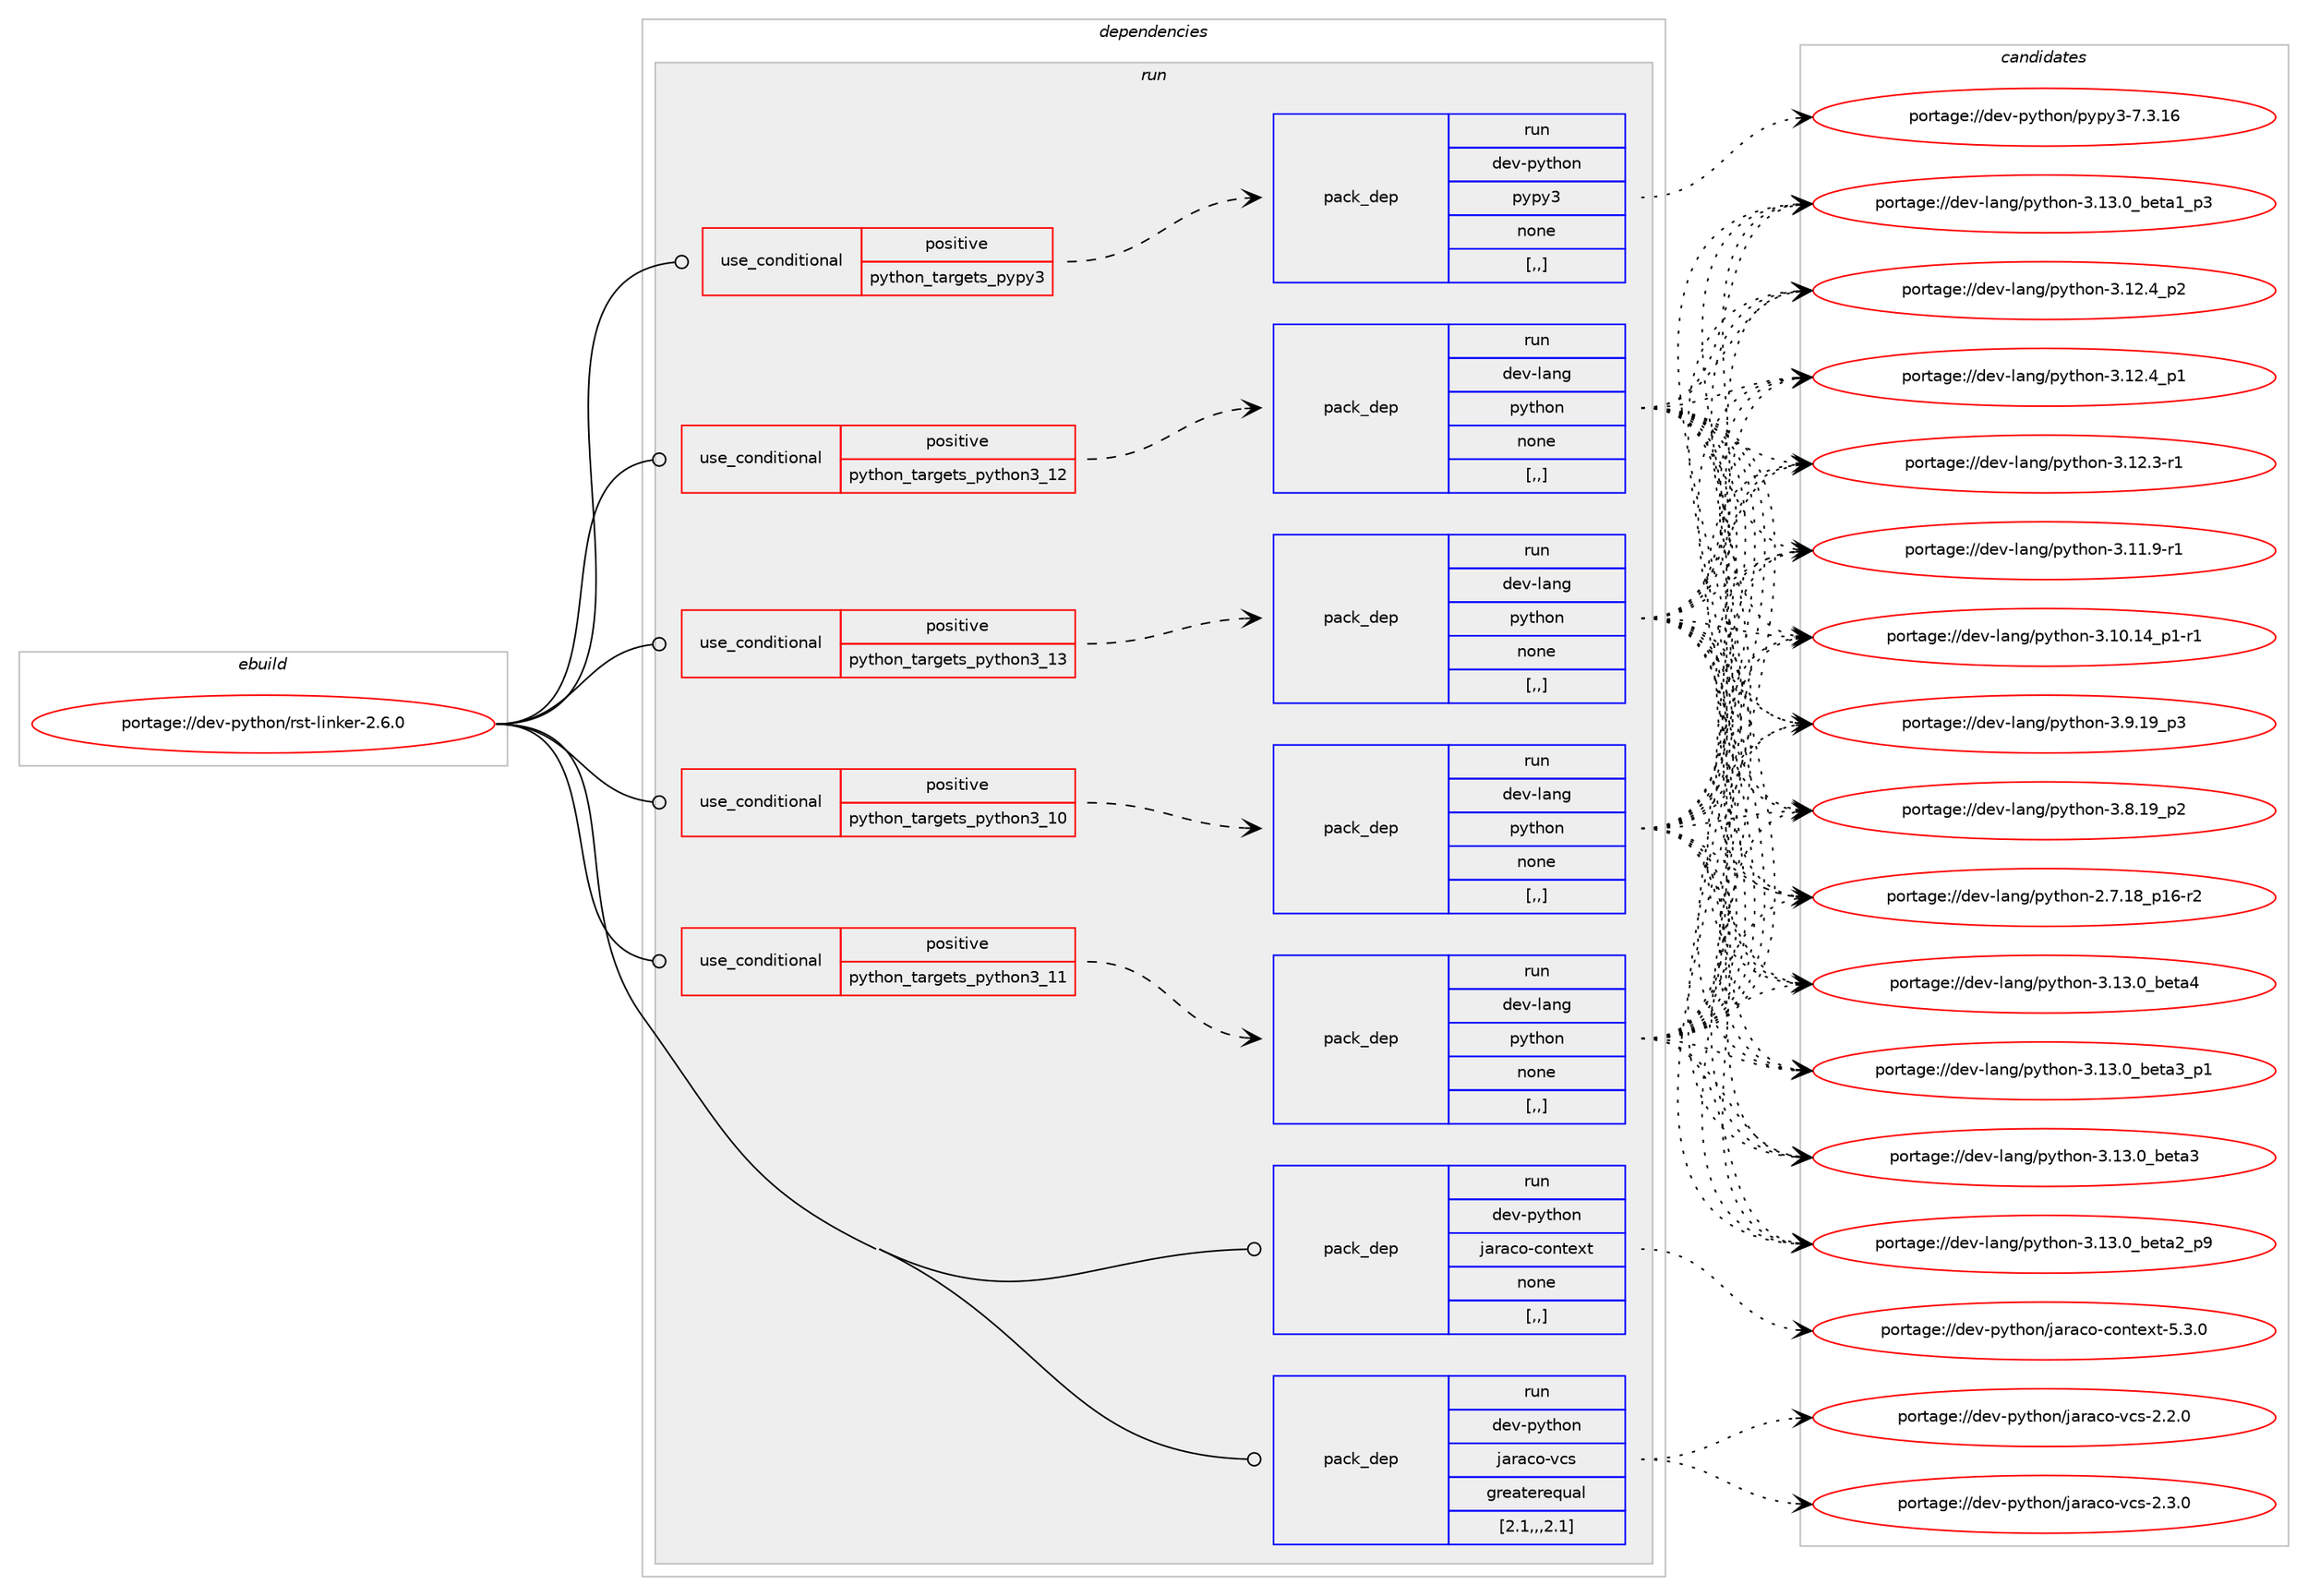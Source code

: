 digraph prolog {

# *************
# Graph options
# *************

newrank=true;
concentrate=true;
compound=true;
graph [rankdir=LR,fontname=Helvetica,fontsize=10,ranksep=1.5];#, ranksep=2.5, nodesep=0.2];
edge  [arrowhead=vee];
node  [fontname=Helvetica,fontsize=10];

# **********
# The ebuild
# **********

subgraph cluster_leftcol {
color=gray;
label=<<i>ebuild</i>>;
id [label="portage://dev-python/rst-linker-2.6.0", color=red, width=4, href="../dev-python/rst-linker-2.6.0.svg"];
}

# ****************
# The dependencies
# ****************

subgraph cluster_midcol {
color=gray;
label=<<i>dependencies</i>>;
subgraph cluster_compile {
fillcolor="#eeeeee";
style=filled;
label=<<i>compile</i>>;
}
subgraph cluster_compileandrun {
fillcolor="#eeeeee";
style=filled;
label=<<i>compile and run</i>>;
}
subgraph cluster_run {
fillcolor="#eeeeee";
style=filled;
label=<<i>run</i>>;
subgraph cond39244 {
dependency162591 [label=<<TABLE BORDER="0" CELLBORDER="1" CELLSPACING="0" CELLPADDING="4"><TR><TD ROWSPAN="3" CELLPADDING="10">use_conditional</TD></TR><TR><TD>positive</TD></TR><TR><TD>python_targets_pypy3</TD></TR></TABLE>>, shape=none, color=red];
subgraph pack122074 {
dependency162592 [label=<<TABLE BORDER="0" CELLBORDER="1" CELLSPACING="0" CELLPADDING="4" WIDTH="220"><TR><TD ROWSPAN="6" CELLPADDING="30">pack_dep</TD></TR><TR><TD WIDTH="110">run</TD></TR><TR><TD>dev-python</TD></TR><TR><TD>pypy3</TD></TR><TR><TD>none</TD></TR><TR><TD>[,,]</TD></TR></TABLE>>, shape=none, color=blue];
}
dependency162591:e -> dependency162592:w [weight=20,style="dashed",arrowhead="vee"];
}
id:e -> dependency162591:w [weight=20,style="solid",arrowhead="odot"];
subgraph cond39245 {
dependency162593 [label=<<TABLE BORDER="0" CELLBORDER="1" CELLSPACING="0" CELLPADDING="4"><TR><TD ROWSPAN="3" CELLPADDING="10">use_conditional</TD></TR><TR><TD>positive</TD></TR><TR><TD>python_targets_python3_10</TD></TR></TABLE>>, shape=none, color=red];
subgraph pack122075 {
dependency162594 [label=<<TABLE BORDER="0" CELLBORDER="1" CELLSPACING="0" CELLPADDING="4" WIDTH="220"><TR><TD ROWSPAN="6" CELLPADDING="30">pack_dep</TD></TR><TR><TD WIDTH="110">run</TD></TR><TR><TD>dev-lang</TD></TR><TR><TD>python</TD></TR><TR><TD>none</TD></TR><TR><TD>[,,]</TD></TR></TABLE>>, shape=none, color=blue];
}
dependency162593:e -> dependency162594:w [weight=20,style="dashed",arrowhead="vee"];
}
id:e -> dependency162593:w [weight=20,style="solid",arrowhead="odot"];
subgraph cond39246 {
dependency162595 [label=<<TABLE BORDER="0" CELLBORDER="1" CELLSPACING="0" CELLPADDING="4"><TR><TD ROWSPAN="3" CELLPADDING="10">use_conditional</TD></TR><TR><TD>positive</TD></TR><TR><TD>python_targets_python3_11</TD></TR></TABLE>>, shape=none, color=red];
subgraph pack122076 {
dependency162596 [label=<<TABLE BORDER="0" CELLBORDER="1" CELLSPACING="0" CELLPADDING="4" WIDTH="220"><TR><TD ROWSPAN="6" CELLPADDING="30">pack_dep</TD></TR><TR><TD WIDTH="110">run</TD></TR><TR><TD>dev-lang</TD></TR><TR><TD>python</TD></TR><TR><TD>none</TD></TR><TR><TD>[,,]</TD></TR></TABLE>>, shape=none, color=blue];
}
dependency162595:e -> dependency162596:w [weight=20,style="dashed",arrowhead="vee"];
}
id:e -> dependency162595:w [weight=20,style="solid",arrowhead="odot"];
subgraph cond39247 {
dependency162597 [label=<<TABLE BORDER="0" CELLBORDER="1" CELLSPACING="0" CELLPADDING="4"><TR><TD ROWSPAN="3" CELLPADDING="10">use_conditional</TD></TR><TR><TD>positive</TD></TR><TR><TD>python_targets_python3_12</TD></TR></TABLE>>, shape=none, color=red];
subgraph pack122077 {
dependency162598 [label=<<TABLE BORDER="0" CELLBORDER="1" CELLSPACING="0" CELLPADDING="4" WIDTH="220"><TR><TD ROWSPAN="6" CELLPADDING="30">pack_dep</TD></TR><TR><TD WIDTH="110">run</TD></TR><TR><TD>dev-lang</TD></TR><TR><TD>python</TD></TR><TR><TD>none</TD></TR><TR><TD>[,,]</TD></TR></TABLE>>, shape=none, color=blue];
}
dependency162597:e -> dependency162598:w [weight=20,style="dashed",arrowhead="vee"];
}
id:e -> dependency162597:w [weight=20,style="solid",arrowhead="odot"];
subgraph cond39248 {
dependency162599 [label=<<TABLE BORDER="0" CELLBORDER="1" CELLSPACING="0" CELLPADDING="4"><TR><TD ROWSPAN="3" CELLPADDING="10">use_conditional</TD></TR><TR><TD>positive</TD></TR><TR><TD>python_targets_python3_13</TD></TR></TABLE>>, shape=none, color=red];
subgraph pack122078 {
dependency162600 [label=<<TABLE BORDER="0" CELLBORDER="1" CELLSPACING="0" CELLPADDING="4" WIDTH="220"><TR><TD ROWSPAN="6" CELLPADDING="30">pack_dep</TD></TR><TR><TD WIDTH="110">run</TD></TR><TR><TD>dev-lang</TD></TR><TR><TD>python</TD></TR><TR><TD>none</TD></TR><TR><TD>[,,]</TD></TR></TABLE>>, shape=none, color=blue];
}
dependency162599:e -> dependency162600:w [weight=20,style="dashed",arrowhead="vee"];
}
id:e -> dependency162599:w [weight=20,style="solid",arrowhead="odot"];
subgraph pack122079 {
dependency162601 [label=<<TABLE BORDER="0" CELLBORDER="1" CELLSPACING="0" CELLPADDING="4" WIDTH="220"><TR><TD ROWSPAN="6" CELLPADDING="30">pack_dep</TD></TR><TR><TD WIDTH="110">run</TD></TR><TR><TD>dev-python</TD></TR><TR><TD>jaraco-context</TD></TR><TR><TD>none</TD></TR><TR><TD>[,,]</TD></TR></TABLE>>, shape=none, color=blue];
}
id:e -> dependency162601:w [weight=20,style="solid",arrowhead="odot"];
subgraph pack122080 {
dependency162602 [label=<<TABLE BORDER="0" CELLBORDER="1" CELLSPACING="0" CELLPADDING="4" WIDTH="220"><TR><TD ROWSPAN="6" CELLPADDING="30">pack_dep</TD></TR><TR><TD WIDTH="110">run</TD></TR><TR><TD>dev-python</TD></TR><TR><TD>jaraco-vcs</TD></TR><TR><TD>greaterequal</TD></TR><TR><TD>[2.1,,,2.1]</TD></TR></TABLE>>, shape=none, color=blue];
}
id:e -> dependency162602:w [weight=20,style="solid",arrowhead="odot"];
}
}

# **************
# The candidates
# **************

subgraph cluster_choices {
rank=same;
color=gray;
label=<<i>candidates</i>>;

subgraph choice122074 {
color=black;
nodesep=1;
choice10010111845112121116104111110471121211121215145554651464954 [label="portage://dev-python/pypy3-7.3.16", color=red, width=4,href="../dev-python/pypy3-7.3.16.svg"];
dependency162592:e -> choice10010111845112121116104111110471121211121215145554651464954:w [style=dotted,weight="100"];
}
subgraph choice122075 {
color=black;
nodesep=1;
choice1001011184510897110103471121211161041111104551464951464895981011169752 [label="portage://dev-lang/python-3.13.0_beta4", color=red, width=4,href="../dev-lang/python-3.13.0_beta4.svg"];
choice10010111845108971101034711212111610411111045514649514648959810111697519511249 [label="portage://dev-lang/python-3.13.0_beta3_p1", color=red, width=4,href="../dev-lang/python-3.13.0_beta3_p1.svg"];
choice1001011184510897110103471121211161041111104551464951464895981011169751 [label="portage://dev-lang/python-3.13.0_beta3", color=red, width=4,href="../dev-lang/python-3.13.0_beta3.svg"];
choice10010111845108971101034711212111610411111045514649514648959810111697509511257 [label="portage://dev-lang/python-3.13.0_beta2_p9", color=red, width=4,href="../dev-lang/python-3.13.0_beta2_p9.svg"];
choice10010111845108971101034711212111610411111045514649514648959810111697499511251 [label="portage://dev-lang/python-3.13.0_beta1_p3", color=red, width=4,href="../dev-lang/python-3.13.0_beta1_p3.svg"];
choice100101118451089711010347112121116104111110455146495046529511250 [label="portage://dev-lang/python-3.12.4_p2", color=red, width=4,href="../dev-lang/python-3.12.4_p2.svg"];
choice100101118451089711010347112121116104111110455146495046529511249 [label="portage://dev-lang/python-3.12.4_p1", color=red, width=4,href="../dev-lang/python-3.12.4_p1.svg"];
choice100101118451089711010347112121116104111110455146495046514511449 [label="portage://dev-lang/python-3.12.3-r1", color=red, width=4,href="../dev-lang/python-3.12.3-r1.svg"];
choice100101118451089711010347112121116104111110455146494946574511449 [label="portage://dev-lang/python-3.11.9-r1", color=red, width=4,href="../dev-lang/python-3.11.9-r1.svg"];
choice100101118451089711010347112121116104111110455146494846495295112494511449 [label="portage://dev-lang/python-3.10.14_p1-r1", color=red, width=4,href="../dev-lang/python-3.10.14_p1-r1.svg"];
choice100101118451089711010347112121116104111110455146574649579511251 [label="portage://dev-lang/python-3.9.19_p3", color=red, width=4,href="../dev-lang/python-3.9.19_p3.svg"];
choice100101118451089711010347112121116104111110455146564649579511250 [label="portage://dev-lang/python-3.8.19_p2", color=red, width=4,href="../dev-lang/python-3.8.19_p2.svg"];
choice100101118451089711010347112121116104111110455046554649569511249544511450 [label="portage://dev-lang/python-2.7.18_p16-r2", color=red, width=4,href="../dev-lang/python-2.7.18_p16-r2.svg"];
dependency162594:e -> choice1001011184510897110103471121211161041111104551464951464895981011169752:w [style=dotted,weight="100"];
dependency162594:e -> choice10010111845108971101034711212111610411111045514649514648959810111697519511249:w [style=dotted,weight="100"];
dependency162594:e -> choice1001011184510897110103471121211161041111104551464951464895981011169751:w [style=dotted,weight="100"];
dependency162594:e -> choice10010111845108971101034711212111610411111045514649514648959810111697509511257:w [style=dotted,weight="100"];
dependency162594:e -> choice10010111845108971101034711212111610411111045514649514648959810111697499511251:w [style=dotted,weight="100"];
dependency162594:e -> choice100101118451089711010347112121116104111110455146495046529511250:w [style=dotted,weight="100"];
dependency162594:e -> choice100101118451089711010347112121116104111110455146495046529511249:w [style=dotted,weight="100"];
dependency162594:e -> choice100101118451089711010347112121116104111110455146495046514511449:w [style=dotted,weight="100"];
dependency162594:e -> choice100101118451089711010347112121116104111110455146494946574511449:w [style=dotted,weight="100"];
dependency162594:e -> choice100101118451089711010347112121116104111110455146494846495295112494511449:w [style=dotted,weight="100"];
dependency162594:e -> choice100101118451089711010347112121116104111110455146574649579511251:w [style=dotted,weight="100"];
dependency162594:e -> choice100101118451089711010347112121116104111110455146564649579511250:w [style=dotted,weight="100"];
dependency162594:e -> choice100101118451089711010347112121116104111110455046554649569511249544511450:w [style=dotted,weight="100"];
}
subgraph choice122076 {
color=black;
nodesep=1;
choice1001011184510897110103471121211161041111104551464951464895981011169752 [label="portage://dev-lang/python-3.13.0_beta4", color=red, width=4,href="../dev-lang/python-3.13.0_beta4.svg"];
choice10010111845108971101034711212111610411111045514649514648959810111697519511249 [label="portage://dev-lang/python-3.13.0_beta3_p1", color=red, width=4,href="../dev-lang/python-3.13.0_beta3_p1.svg"];
choice1001011184510897110103471121211161041111104551464951464895981011169751 [label="portage://dev-lang/python-3.13.0_beta3", color=red, width=4,href="../dev-lang/python-3.13.0_beta3.svg"];
choice10010111845108971101034711212111610411111045514649514648959810111697509511257 [label="portage://dev-lang/python-3.13.0_beta2_p9", color=red, width=4,href="../dev-lang/python-3.13.0_beta2_p9.svg"];
choice10010111845108971101034711212111610411111045514649514648959810111697499511251 [label="portage://dev-lang/python-3.13.0_beta1_p3", color=red, width=4,href="../dev-lang/python-3.13.0_beta1_p3.svg"];
choice100101118451089711010347112121116104111110455146495046529511250 [label="portage://dev-lang/python-3.12.4_p2", color=red, width=4,href="../dev-lang/python-3.12.4_p2.svg"];
choice100101118451089711010347112121116104111110455146495046529511249 [label="portage://dev-lang/python-3.12.4_p1", color=red, width=4,href="../dev-lang/python-3.12.4_p1.svg"];
choice100101118451089711010347112121116104111110455146495046514511449 [label="portage://dev-lang/python-3.12.3-r1", color=red, width=4,href="../dev-lang/python-3.12.3-r1.svg"];
choice100101118451089711010347112121116104111110455146494946574511449 [label="portage://dev-lang/python-3.11.9-r1", color=red, width=4,href="../dev-lang/python-3.11.9-r1.svg"];
choice100101118451089711010347112121116104111110455146494846495295112494511449 [label="portage://dev-lang/python-3.10.14_p1-r1", color=red, width=4,href="../dev-lang/python-3.10.14_p1-r1.svg"];
choice100101118451089711010347112121116104111110455146574649579511251 [label="portage://dev-lang/python-3.9.19_p3", color=red, width=4,href="../dev-lang/python-3.9.19_p3.svg"];
choice100101118451089711010347112121116104111110455146564649579511250 [label="portage://dev-lang/python-3.8.19_p2", color=red, width=4,href="../dev-lang/python-3.8.19_p2.svg"];
choice100101118451089711010347112121116104111110455046554649569511249544511450 [label="portage://dev-lang/python-2.7.18_p16-r2", color=red, width=4,href="../dev-lang/python-2.7.18_p16-r2.svg"];
dependency162596:e -> choice1001011184510897110103471121211161041111104551464951464895981011169752:w [style=dotted,weight="100"];
dependency162596:e -> choice10010111845108971101034711212111610411111045514649514648959810111697519511249:w [style=dotted,weight="100"];
dependency162596:e -> choice1001011184510897110103471121211161041111104551464951464895981011169751:w [style=dotted,weight="100"];
dependency162596:e -> choice10010111845108971101034711212111610411111045514649514648959810111697509511257:w [style=dotted,weight="100"];
dependency162596:e -> choice10010111845108971101034711212111610411111045514649514648959810111697499511251:w [style=dotted,weight="100"];
dependency162596:e -> choice100101118451089711010347112121116104111110455146495046529511250:w [style=dotted,weight="100"];
dependency162596:e -> choice100101118451089711010347112121116104111110455146495046529511249:w [style=dotted,weight="100"];
dependency162596:e -> choice100101118451089711010347112121116104111110455146495046514511449:w [style=dotted,weight="100"];
dependency162596:e -> choice100101118451089711010347112121116104111110455146494946574511449:w [style=dotted,weight="100"];
dependency162596:e -> choice100101118451089711010347112121116104111110455146494846495295112494511449:w [style=dotted,weight="100"];
dependency162596:e -> choice100101118451089711010347112121116104111110455146574649579511251:w [style=dotted,weight="100"];
dependency162596:e -> choice100101118451089711010347112121116104111110455146564649579511250:w [style=dotted,weight="100"];
dependency162596:e -> choice100101118451089711010347112121116104111110455046554649569511249544511450:w [style=dotted,weight="100"];
}
subgraph choice122077 {
color=black;
nodesep=1;
choice1001011184510897110103471121211161041111104551464951464895981011169752 [label="portage://dev-lang/python-3.13.0_beta4", color=red, width=4,href="../dev-lang/python-3.13.0_beta4.svg"];
choice10010111845108971101034711212111610411111045514649514648959810111697519511249 [label="portage://dev-lang/python-3.13.0_beta3_p1", color=red, width=4,href="../dev-lang/python-3.13.0_beta3_p1.svg"];
choice1001011184510897110103471121211161041111104551464951464895981011169751 [label="portage://dev-lang/python-3.13.0_beta3", color=red, width=4,href="../dev-lang/python-3.13.0_beta3.svg"];
choice10010111845108971101034711212111610411111045514649514648959810111697509511257 [label="portage://dev-lang/python-3.13.0_beta2_p9", color=red, width=4,href="../dev-lang/python-3.13.0_beta2_p9.svg"];
choice10010111845108971101034711212111610411111045514649514648959810111697499511251 [label="portage://dev-lang/python-3.13.0_beta1_p3", color=red, width=4,href="../dev-lang/python-3.13.0_beta1_p3.svg"];
choice100101118451089711010347112121116104111110455146495046529511250 [label="portage://dev-lang/python-3.12.4_p2", color=red, width=4,href="../dev-lang/python-3.12.4_p2.svg"];
choice100101118451089711010347112121116104111110455146495046529511249 [label="portage://dev-lang/python-3.12.4_p1", color=red, width=4,href="../dev-lang/python-3.12.4_p1.svg"];
choice100101118451089711010347112121116104111110455146495046514511449 [label="portage://dev-lang/python-3.12.3-r1", color=red, width=4,href="../dev-lang/python-3.12.3-r1.svg"];
choice100101118451089711010347112121116104111110455146494946574511449 [label="portage://dev-lang/python-3.11.9-r1", color=red, width=4,href="../dev-lang/python-3.11.9-r1.svg"];
choice100101118451089711010347112121116104111110455146494846495295112494511449 [label="portage://dev-lang/python-3.10.14_p1-r1", color=red, width=4,href="../dev-lang/python-3.10.14_p1-r1.svg"];
choice100101118451089711010347112121116104111110455146574649579511251 [label="portage://dev-lang/python-3.9.19_p3", color=red, width=4,href="../dev-lang/python-3.9.19_p3.svg"];
choice100101118451089711010347112121116104111110455146564649579511250 [label="portage://dev-lang/python-3.8.19_p2", color=red, width=4,href="../dev-lang/python-3.8.19_p2.svg"];
choice100101118451089711010347112121116104111110455046554649569511249544511450 [label="portage://dev-lang/python-2.7.18_p16-r2", color=red, width=4,href="../dev-lang/python-2.7.18_p16-r2.svg"];
dependency162598:e -> choice1001011184510897110103471121211161041111104551464951464895981011169752:w [style=dotted,weight="100"];
dependency162598:e -> choice10010111845108971101034711212111610411111045514649514648959810111697519511249:w [style=dotted,weight="100"];
dependency162598:e -> choice1001011184510897110103471121211161041111104551464951464895981011169751:w [style=dotted,weight="100"];
dependency162598:e -> choice10010111845108971101034711212111610411111045514649514648959810111697509511257:w [style=dotted,weight="100"];
dependency162598:e -> choice10010111845108971101034711212111610411111045514649514648959810111697499511251:w [style=dotted,weight="100"];
dependency162598:e -> choice100101118451089711010347112121116104111110455146495046529511250:w [style=dotted,weight="100"];
dependency162598:e -> choice100101118451089711010347112121116104111110455146495046529511249:w [style=dotted,weight="100"];
dependency162598:e -> choice100101118451089711010347112121116104111110455146495046514511449:w [style=dotted,weight="100"];
dependency162598:e -> choice100101118451089711010347112121116104111110455146494946574511449:w [style=dotted,weight="100"];
dependency162598:e -> choice100101118451089711010347112121116104111110455146494846495295112494511449:w [style=dotted,weight="100"];
dependency162598:e -> choice100101118451089711010347112121116104111110455146574649579511251:w [style=dotted,weight="100"];
dependency162598:e -> choice100101118451089711010347112121116104111110455146564649579511250:w [style=dotted,weight="100"];
dependency162598:e -> choice100101118451089711010347112121116104111110455046554649569511249544511450:w [style=dotted,weight="100"];
}
subgraph choice122078 {
color=black;
nodesep=1;
choice1001011184510897110103471121211161041111104551464951464895981011169752 [label="portage://dev-lang/python-3.13.0_beta4", color=red, width=4,href="../dev-lang/python-3.13.0_beta4.svg"];
choice10010111845108971101034711212111610411111045514649514648959810111697519511249 [label="portage://dev-lang/python-3.13.0_beta3_p1", color=red, width=4,href="../dev-lang/python-3.13.0_beta3_p1.svg"];
choice1001011184510897110103471121211161041111104551464951464895981011169751 [label="portage://dev-lang/python-3.13.0_beta3", color=red, width=4,href="../dev-lang/python-3.13.0_beta3.svg"];
choice10010111845108971101034711212111610411111045514649514648959810111697509511257 [label="portage://dev-lang/python-3.13.0_beta2_p9", color=red, width=4,href="../dev-lang/python-3.13.0_beta2_p9.svg"];
choice10010111845108971101034711212111610411111045514649514648959810111697499511251 [label="portage://dev-lang/python-3.13.0_beta1_p3", color=red, width=4,href="../dev-lang/python-3.13.0_beta1_p3.svg"];
choice100101118451089711010347112121116104111110455146495046529511250 [label="portage://dev-lang/python-3.12.4_p2", color=red, width=4,href="../dev-lang/python-3.12.4_p2.svg"];
choice100101118451089711010347112121116104111110455146495046529511249 [label="portage://dev-lang/python-3.12.4_p1", color=red, width=4,href="../dev-lang/python-3.12.4_p1.svg"];
choice100101118451089711010347112121116104111110455146495046514511449 [label="portage://dev-lang/python-3.12.3-r1", color=red, width=4,href="../dev-lang/python-3.12.3-r1.svg"];
choice100101118451089711010347112121116104111110455146494946574511449 [label="portage://dev-lang/python-3.11.9-r1", color=red, width=4,href="../dev-lang/python-3.11.9-r1.svg"];
choice100101118451089711010347112121116104111110455146494846495295112494511449 [label="portage://dev-lang/python-3.10.14_p1-r1", color=red, width=4,href="../dev-lang/python-3.10.14_p1-r1.svg"];
choice100101118451089711010347112121116104111110455146574649579511251 [label="portage://dev-lang/python-3.9.19_p3", color=red, width=4,href="../dev-lang/python-3.9.19_p3.svg"];
choice100101118451089711010347112121116104111110455146564649579511250 [label="portage://dev-lang/python-3.8.19_p2", color=red, width=4,href="../dev-lang/python-3.8.19_p2.svg"];
choice100101118451089711010347112121116104111110455046554649569511249544511450 [label="portage://dev-lang/python-2.7.18_p16-r2", color=red, width=4,href="../dev-lang/python-2.7.18_p16-r2.svg"];
dependency162600:e -> choice1001011184510897110103471121211161041111104551464951464895981011169752:w [style=dotted,weight="100"];
dependency162600:e -> choice10010111845108971101034711212111610411111045514649514648959810111697519511249:w [style=dotted,weight="100"];
dependency162600:e -> choice1001011184510897110103471121211161041111104551464951464895981011169751:w [style=dotted,weight="100"];
dependency162600:e -> choice10010111845108971101034711212111610411111045514649514648959810111697509511257:w [style=dotted,weight="100"];
dependency162600:e -> choice10010111845108971101034711212111610411111045514649514648959810111697499511251:w [style=dotted,weight="100"];
dependency162600:e -> choice100101118451089711010347112121116104111110455146495046529511250:w [style=dotted,weight="100"];
dependency162600:e -> choice100101118451089711010347112121116104111110455146495046529511249:w [style=dotted,weight="100"];
dependency162600:e -> choice100101118451089711010347112121116104111110455146495046514511449:w [style=dotted,weight="100"];
dependency162600:e -> choice100101118451089711010347112121116104111110455146494946574511449:w [style=dotted,weight="100"];
dependency162600:e -> choice100101118451089711010347112121116104111110455146494846495295112494511449:w [style=dotted,weight="100"];
dependency162600:e -> choice100101118451089711010347112121116104111110455146574649579511251:w [style=dotted,weight="100"];
dependency162600:e -> choice100101118451089711010347112121116104111110455146564649579511250:w [style=dotted,weight="100"];
dependency162600:e -> choice100101118451089711010347112121116104111110455046554649569511249544511450:w [style=dotted,weight="100"];
}
subgraph choice122079 {
color=black;
nodesep=1;
choice10010111845112121116104111110471069711497991114599111110116101120116455346514648 [label="portage://dev-python/jaraco-context-5.3.0", color=red, width=4,href="../dev-python/jaraco-context-5.3.0.svg"];
dependency162601:e -> choice10010111845112121116104111110471069711497991114599111110116101120116455346514648:w [style=dotted,weight="100"];
}
subgraph choice122080 {
color=black;
nodesep=1;
choice10010111845112121116104111110471069711497991114511899115455046514648 [label="portage://dev-python/jaraco-vcs-2.3.0", color=red, width=4,href="../dev-python/jaraco-vcs-2.3.0.svg"];
choice10010111845112121116104111110471069711497991114511899115455046504648 [label="portage://dev-python/jaraco-vcs-2.2.0", color=red, width=4,href="../dev-python/jaraco-vcs-2.2.0.svg"];
dependency162602:e -> choice10010111845112121116104111110471069711497991114511899115455046514648:w [style=dotted,weight="100"];
dependency162602:e -> choice10010111845112121116104111110471069711497991114511899115455046504648:w [style=dotted,weight="100"];
}
}

}
